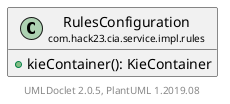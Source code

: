 @startuml
    set namespaceSeparator none
    hide empty fields
    hide empty methods

    class "<size:14>RulesConfiguration\n<size:10>com.hack23.cia.service.impl.rules" as com.hack23.cia.service.impl.rules.RulesConfiguration [[RulesConfiguration.html]] {
        +kieContainer(): KieContainer
    }

    center footer UMLDoclet 2.0.5, PlantUML 1.2019.08
@enduml
